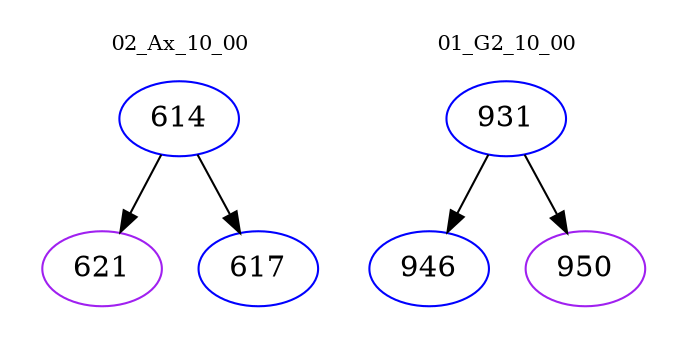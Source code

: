 digraph{
subgraph cluster_0 {
color = white
label = "02_Ax_10_00";
fontsize=10;
T0_614 [label="614", color="blue"]
T0_614 -> T0_621 [color="black"]
T0_621 [label="621", color="purple"]
T0_614 -> T0_617 [color="black"]
T0_617 [label="617", color="blue"]
}
subgraph cluster_1 {
color = white
label = "01_G2_10_00";
fontsize=10;
T1_931 [label="931", color="blue"]
T1_931 -> T1_946 [color="black"]
T1_946 [label="946", color="blue"]
T1_931 -> T1_950 [color="black"]
T1_950 [label="950", color="purple"]
}
}
